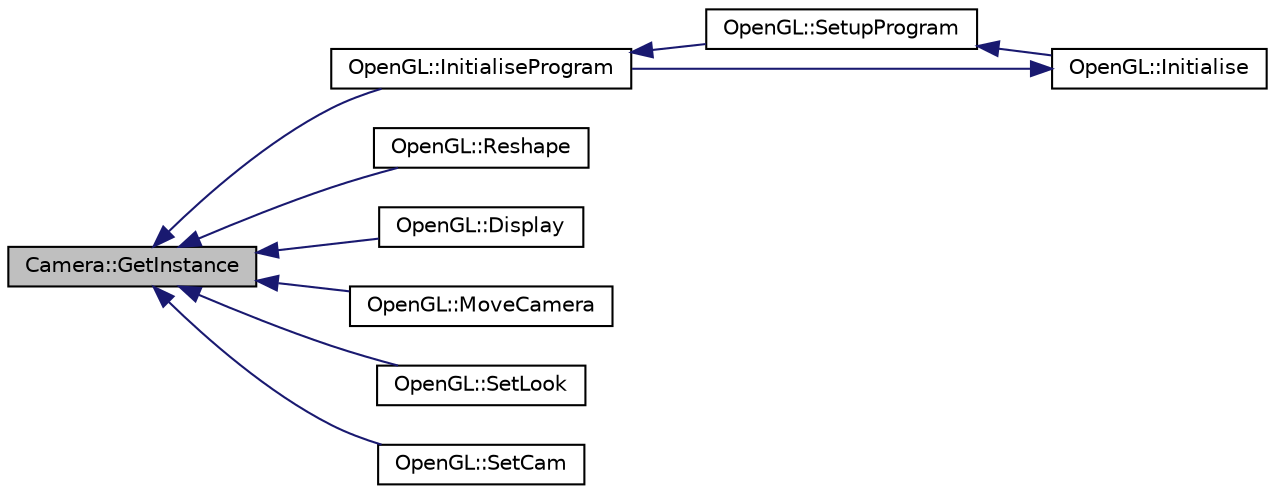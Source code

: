 digraph "Camera::GetInstance"
{
  edge [fontname="Helvetica",fontsize="10",labelfontname="Helvetica",labelfontsize="10"];
  node [fontname="Helvetica",fontsize="10",shape=record];
  rankdir="LR";
  Node1 [label="Camera::GetInstance",height=0.2,width=0.4,color="black", fillcolor="grey75", style="filled" fontcolor="black"];
  Node1 -> Node2 [dir="back",color="midnightblue",fontsize="10",style="solid",fontname="Helvetica"];
  Node2 [label="OpenGL::InitialiseProgram",height=0.2,width=0.4,color="black", fillcolor="white", style="filled",URL="$class_open_g_l.html#a78e3b0e9cd0334e40a333345f9df3e07",tooltip="Initialises the program. "];
  Node2 -> Node3 [dir="back",color="midnightblue",fontsize="10",style="solid",fontname="Helvetica"];
  Node3 [label="OpenGL::SetupProgram",height=0.2,width=0.4,color="black", fillcolor="white", style="filled",URL="$class_open_g_l.html#a9bef8c9ca4bc11bdc78c258a321a8d0d",tooltip="Sets up the program. "];
  Node3 -> Node4 [dir="back",color="midnightblue",fontsize="10",style="solid",fontname="Helvetica"];
  Node4 [label="OpenGL::Initialise",height=0.2,width=0.4,color="black", fillcolor="white", style="filled",URL="$class_open_g_l.html#a1f01b0a2b22bfaae0648edabfdcf26ee",tooltip="Initialises this object. "];
  Node4 -> Node2 [dir="back",color="midnightblue",fontsize="10",style="solid",fontname="Helvetica"];
  Node1 -> Node5 [dir="back",color="midnightblue",fontsize="10",style="solid",fontname="Helvetica"];
  Node5 [label="OpenGL::Reshape",height=0.2,width=0.4,color="black", fillcolor="white", style="filled",URL="$class_open_g_l.html#a4eb5d94853234175c14868892e6e02b3",tooltip="Reshapes the window. "];
  Node1 -> Node6 [dir="back",color="midnightblue",fontsize="10",style="solid",fontname="Helvetica"];
  Node6 [label="OpenGL::Display",height=0.2,width=0.4,color="black", fillcolor="white", style="filled",URL="$class_open_g_l.html#ab34326d7f72d28a1b601a09b4650ebdb",tooltip="Handles all rendering, callback to opengl display function. "];
  Node1 -> Node7 [dir="back",color="midnightblue",fontsize="10",style="solid",fontname="Helvetica"];
  Node7 [label="OpenGL::MoveCamera",height=0.2,width=0.4,color="black", fillcolor="white", style="filled",URL="$class_open_g_l.html#aa2c78ab94c645e3fc2c7343dffe3d310",tooltip="Move camera. "];
  Node1 -> Node8 [dir="back",color="midnightblue",fontsize="10",style="solid",fontname="Helvetica"];
  Node8 [label="OpenGL::SetLook",height=0.2,width=0.4,color="black", fillcolor="white", style="filled",URL="$class_open_g_l.html#adcd59103eecb3082927836e755554eae",tooltip="Sets a camera look at. "];
  Node1 -> Node9 [dir="back",color="midnightblue",fontsize="10",style="solid",fontname="Helvetica"];
  Node9 [label="OpenGL::SetCam",height=0.2,width=0.4,color="black", fillcolor="white", style="filled",URL="$class_open_g_l.html#aba9940923a2d48244b89e7319b5bd6a4",tooltip="Sets a camera location. "];
}
